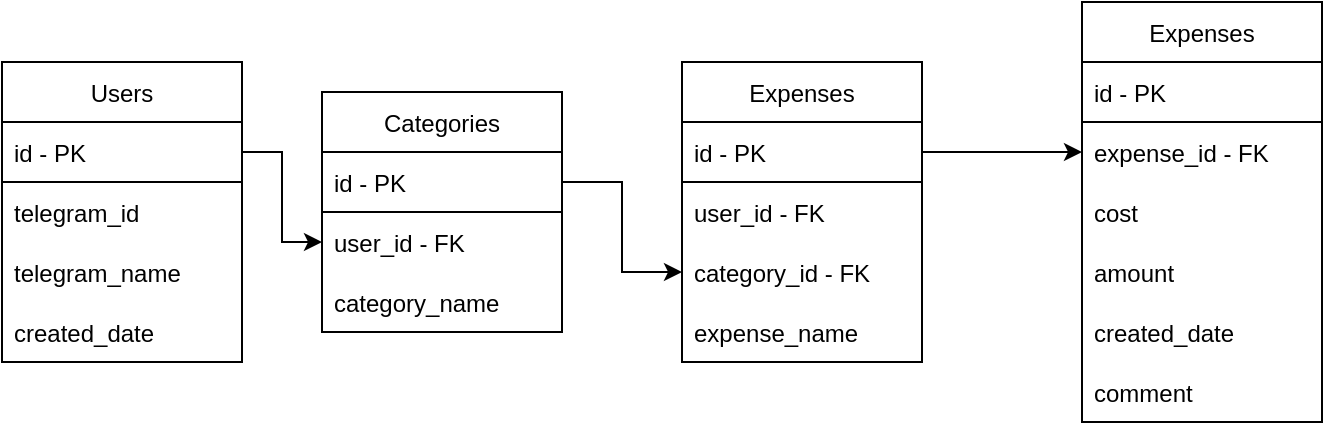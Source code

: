 <mxfile version="15.7.3" type="device"><diagram id="u_uvDdfFpIi7orxc9qjp" name="Страница 1"><mxGraphModel dx="920" dy="634" grid="1" gridSize="10" guides="1" tooltips="1" connect="1" arrows="1" fold="1" page="1" pageScale="1" pageWidth="2000" pageHeight="5000" math="0" shadow="0"><root><mxCell id="0"/><mxCell id="1" parent="0"/><mxCell id="QCh6WU43T6lUp9PRzkRf-1" value="Users" style="swimlane;fontStyle=0;childLayout=stackLayout;horizontal=1;startSize=30;horizontalStack=0;resizeParent=1;resizeParentMax=0;resizeLast=0;collapsible=1;marginBottom=0;" vertex="1" parent="1"><mxGeometry x="190" y="460" width="120" height="150" as="geometry"/></mxCell><mxCell id="QCh6WU43T6lUp9PRzkRf-2" value="id - PK" style="text;strokeColor=default;fillColor=none;align=left;verticalAlign=middle;spacingLeft=4;spacingRight=4;overflow=hidden;points=[[0,0.5],[1,0.5]];portConstraint=eastwest;rotatable=0;" vertex="1" parent="QCh6WU43T6lUp9PRzkRf-1"><mxGeometry y="30" width="120" height="30" as="geometry"/></mxCell><mxCell id="QCh6WU43T6lUp9PRzkRf-3" value="telegram_id" style="text;strokeColor=none;fillColor=none;align=left;verticalAlign=middle;spacingLeft=4;spacingRight=4;overflow=hidden;points=[[0,0.5],[1,0.5]];portConstraint=eastwest;rotatable=0;" vertex="1" parent="QCh6WU43T6lUp9PRzkRf-1"><mxGeometry y="60" width="120" height="30" as="geometry"/></mxCell><mxCell id="QCh6WU43T6lUp9PRzkRf-4" value="telegram_name" style="text;strokeColor=none;fillColor=none;align=left;verticalAlign=middle;spacingLeft=4;spacingRight=4;overflow=hidden;points=[[0,0.5],[1,0.5]];portConstraint=eastwest;rotatable=0;" vertex="1" parent="QCh6WU43T6lUp9PRzkRf-1"><mxGeometry y="90" width="120" height="30" as="geometry"/></mxCell><mxCell id="QCh6WU43T6lUp9PRzkRf-5" value="created_date" style="text;strokeColor=none;fillColor=none;align=left;verticalAlign=middle;spacingLeft=4;spacingRight=4;overflow=hidden;points=[[0,0.5],[1,0.5]];portConstraint=eastwest;rotatable=0;" vertex="1" parent="QCh6WU43T6lUp9PRzkRf-1"><mxGeometry y="120" width="120" height="30" as="geometry"/></mxCell><mxCell id="QCh6WU43T6lUp9PRzkRf-6" value="Categories" style="swimlane;fontStyle=0;childLayout=stackLayout;horizontal=1;startSize=30;horizontalStack=0;resizeParent=1;resizeParentMax=0;resizeLast=0;collapsible=1;marginBottom=0;" vertex="1" parent="1"><mxGeometry x="350" y="475" width="120" height="120" as="geometry"/></mxCell><mxCell id="QCh6WU43T6lUp9PRzkRf-7" value="id - PK" style="text;strokeColor=default;fillColor=none;align=left;verticalAlign=middle;spacingLeft=4;spacingRight=4;overflow=hidden;points=[[0,0.5],[1,0.5]];portConstraint=eastwest;rotatable=0;" vertex="1" parent="QCh6WU43T6lUp9PRzkRf-6"><mxGeometry y="30" width="120" height="30" as="geometry"/></mxCell><mxCell id="QCh6WU43T6lUp9PRzkRf-8" value="user_id - FK" style="text;strokeColor=none;fillColor=none;align=left;verticalAlign=middle;spacingLeft=4;spacingRight=4;overflow=hidden;points=[[0,0.5],[1,0.5]];portConstraint=eastwest;rotatable=0;" vertex="1" parent="QCh6WU43T6lUp9PRzkRf-6"><mxGeometry y="60" width="120" height="30" as="geometry"/></mxCell><mxCell id="QCh6WU43T6lUp9PRzkRf-9" value="category_name" style="text;strokeColor=none;fillColor=none;align=left;verticalAlign=middle;spacingLeft=4;spacingRight=4;overflow=hidden;points=[[0,0.5],[1,0.5]];portConstraint=eastwest;rotatable=0;" vertex="1" parent="QCh6WU43T6lUp9PRzkRf-6"><mxGeometry y="90" width="120" height="30" as="geometry"/></mxCell><mxCell id="QCh6WU43T6lUp9PRzkRf-11" value="Expenses" style="swimlane;fontStyle=0;childLayout=stackLayout;horizontal=1;startSize=30;horizontalStack=0;resizeParent=1;resizeParentMax=0;resizeLast=0;collapsible=1;marginBottom=0;" vertex="1" parent="1"><mxGeometry x="530" y="460" width="120" height="150" as="geometry"/></mxCell><mxCell id="QCh6WU43T6lUp9PRzkRf-12" value="id - PK" style="text;strokeColor=default;fillColor=none;align=left;verticalAlign=middle;spacingLeft=4;spacingRight=4;overflow=hidden;points=[[0,0.5],[1,0.5]];portConstraint=eastwest;rotatable=0;" vertex="1" parent="QCh6WU43T6lUp9PRzkRf-11"><mxGeometry y="30" width="120" height="30" as="geometry"/></mxCell><mxCell id="QCh6WU43T6lUp9PRzkRf-13" value="user_id - FK" style="text;strokeColor=none;fillColor=none;align=left;verticalAlign=middle;spacingLeft=4;spacingRight=4;overflow=hidden;points=[[0,0.5],[1,0.5]];portConstraint=eastwest;rotatable=0;" vertex="1" parent="QCh6WU43T6lUp9PRzkRf-11"><mxGeometry y="60" width="120" height="30" as="geometry"/></mxCell><mxCell id="QCh6WU43T6lUp9PRzkRf-14" value="category_id - FK" style="text;strokeColor=none;fillColor=none;align=left;verticalAlign=middle;spacingLeft=4;spacingRight=4;overflow=hidden;points=[[0,0.5],[1,0.5]];portConstraint=eastwest;rotatable=0;" vertex="1" parent="QCh6WU43T6lUp9PRzkRf-11"><mxGeometry y="90" width="120" height="30" as="geometry"/></mxCell><mxCell id="QCh6WU43T6lUp9PRzkRf-15" value="expense_name" style="text;strokeColor=none;fillColor=none;align=left;verticalAlign=middle;spacingLeft=4;spacingRight=4;overflow=hidden;points=[[0,0.5],[1,0.5]];portConstraint=eastwest;rotatable=0;" vertex="1" parent="QCh6WU43T6lUp9PRzkRf-11"><mxGeometry y="120" width="120" height="30" as="geometry"/></mxCell><mxCell id="QCh6WU43T6lUp9PRzkRf-16" value="Expenses" style="swimlane;fontStyle=0;childLayout=stackLayout;horizontal=1;startSize=30;horizontalStack=0;resizeParent=1;resizeParentMax=0;resizeLast=0;collapsible=1;marginBottom=0;" vertex="1" parent="1"><mxGeometry x="730" y="430" width="120" height="210" as="geometry"/></mxCell><mxCell id="QCh6WU43T6lUp9PRzkRf-17" value="id - PK" style="text;strokeColor=default;fillColor=none;align=left;verticalAlign=middle;spacingLeft=4;spacingRight=4;overflow=hidden;points=[[0,0.5],[1,0.5]];portConstraint=eastwest;rotatable=0;" vertex="1" parent="QCh6WU43T6lUp9PRzkRf-16"><mxGeometry y="30" width="120" height="30" as="geometry"/></mxCell><mxCell id="QCh6WU43T6lUp9PRzkRf-18" value="expense_id - FK" style="text;strokeColor=none;fillColor=none;align=left;verticalAlign=middle;spacingLeft=4;spacingRight=4;overflow=hidden;points=[[0,0.5],[1,0.5]];portConstraint=eastwest;rotatable=0;" vertex="1" parent="QCh6WU43T6lUp9PRzkRf-16"><mxGeometry y="60" width="120" height="30" as="geometry"/></mxCell><mxCell id="QCh6WU43T6lUp9PRzkRf-19" value="cost" style="text;strokeColor=none;fillColor=none;align=left;verticalAlign=middle;spacingLeft=4;spacingRight=4;overflow=hidden;points=[[0,0.5],[1,0.5]];portConstraint=eastwest;rotatable=0;" vertex="1" parent="QCh6WU43T6lUp9PRzkRf-16"><mxGeometry y="90" width="120" height="30" as="geometry"/></mxCell><mxCell id="QCh6WU43T6lUp9PRzkRf-20" value="amount" style="text;strokeColor=none;fillColor=none;align=left;verticalAlign=middle;spacingLeft=4;spacingRight=4;overflow=hidden;points=[[0,0.5],[1,0.5]];portConstraint=eastwest;rotatable=0;" vertex="1" parent="QCh6WU43T6lUp9PRzkRf-16"><mxGeometry y="120" width="120" height="30" as="geometry"/></mxCell><mxCell id="QCh6WU43T6lUp9PRzkRf-21" value="created_date" style="text;strokeColor=none;fillColor=none;align=left;verticalAlign=middle;spacingLeft=4;spacingRight=4;overflow=hidden;points=[[0,0.5],[1,0.5]];portConstraint=eastwest;rotatable=0;" vertex="1" parent="QCh6WU43T6lUp9PRzkRf-16"><mxGeometry y="150" width="120" height="30" as="geometry"/></mxCell><mxCell id="QCh6WU43T6lUp9PRzkRf-22" value="comment" style="text;strokeColor=none;fillColor=none;align=left;verticalAlign=middle;spacingLeft=4;spacingRight=4;overflow=hidden;points=[[0,0.5],[1,0.5]];portConstraint=eastwest;rotatable=0;" vertex="1" parent="QCh6WU43T6lUp9PRzkRf-16"><mxGeometry y="180" width="120" height="30" as="geometry"/></mxCell><mxCell id="QCh6WU43T6lUp9PRzkRf-23" style="edgeStyle=orthogonalEdgeStyle;rounded=0;orthogonalLoop=1;jettySize=auto;html=1;entryX=0;entryY=0.5;entryDx=0;entryDy=0;" edge="1" parent="1" source="QCh6WU43T6lUp9PRzkRf-2" target="QCh6WU43T6lUp9PRzkRf-8"><mxGeometry relative="1" as="geometry"/></mxCell><mxCell id="QCh6WU43T6lUp9PRzkRf-24" style="edgeStyle=orthogonalEdgeStyle;rounded=0;orthogonalLoop=1;jettySize=auto;html=1;entryX=0;entryY=0.5;entryDx=0;entryDy=0;" edge="1" parent="1" source="QCh6WU43T6lUp9PRzkRf-7" target="QCh6WU43T6lUp9PRzkRf-14"><mxGeometry relative="1" as="geometry"/></mxCell><mxCell id="QCh6WU43T6lUp9PRzkRf-25" style="edgeStyle=orthogonalEdgeStyle;rounded=0;orthogonalLoop=1;jettySize=auto;html=1;entryX=0;entryY=0.5;entryDx=0;entryDy=0;" edge="1" parent="1" source="QCh6WU43T6lUp9PRzkRf-12" target="QCh6WU43T6lUp9PRzkRf-18"><mxGeometry relative="1" as="geometry"/></mxCell></root></mxGraphModel></diagram></mxfile>